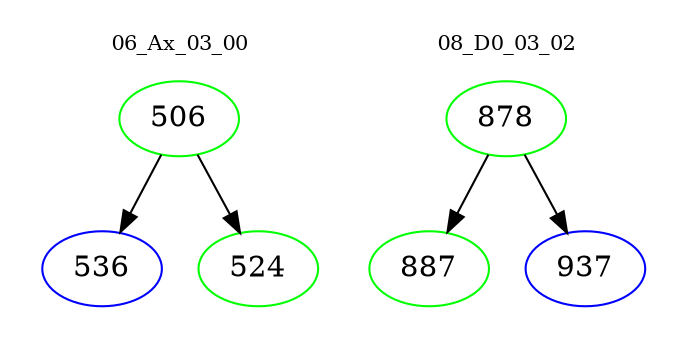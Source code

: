 digraph{
subgraph cluster_0 {
color = white
label = "06_Ax_03_00";
fontsize=10;
T0_506 [label="506", color="green"]
T0_506 -> T0_536 [color="black"]
T0_536 [label="536", color="blue"]
T0_506 -> T0_524 [color="black"]
T0_524 [label="524", color="green"]
}
subgraph cluster_1 {
color = white
label = "08_D0_03_02";
fontsize=10;
T1_878 [label="878", color="green"]
T1_878 -> T1_887 [color="black"]
T1_887 [label="887", color="green"]
T1_878 -> T1_937 [color="black"]
T1_937 [label="937", color="blue"]
}
}

